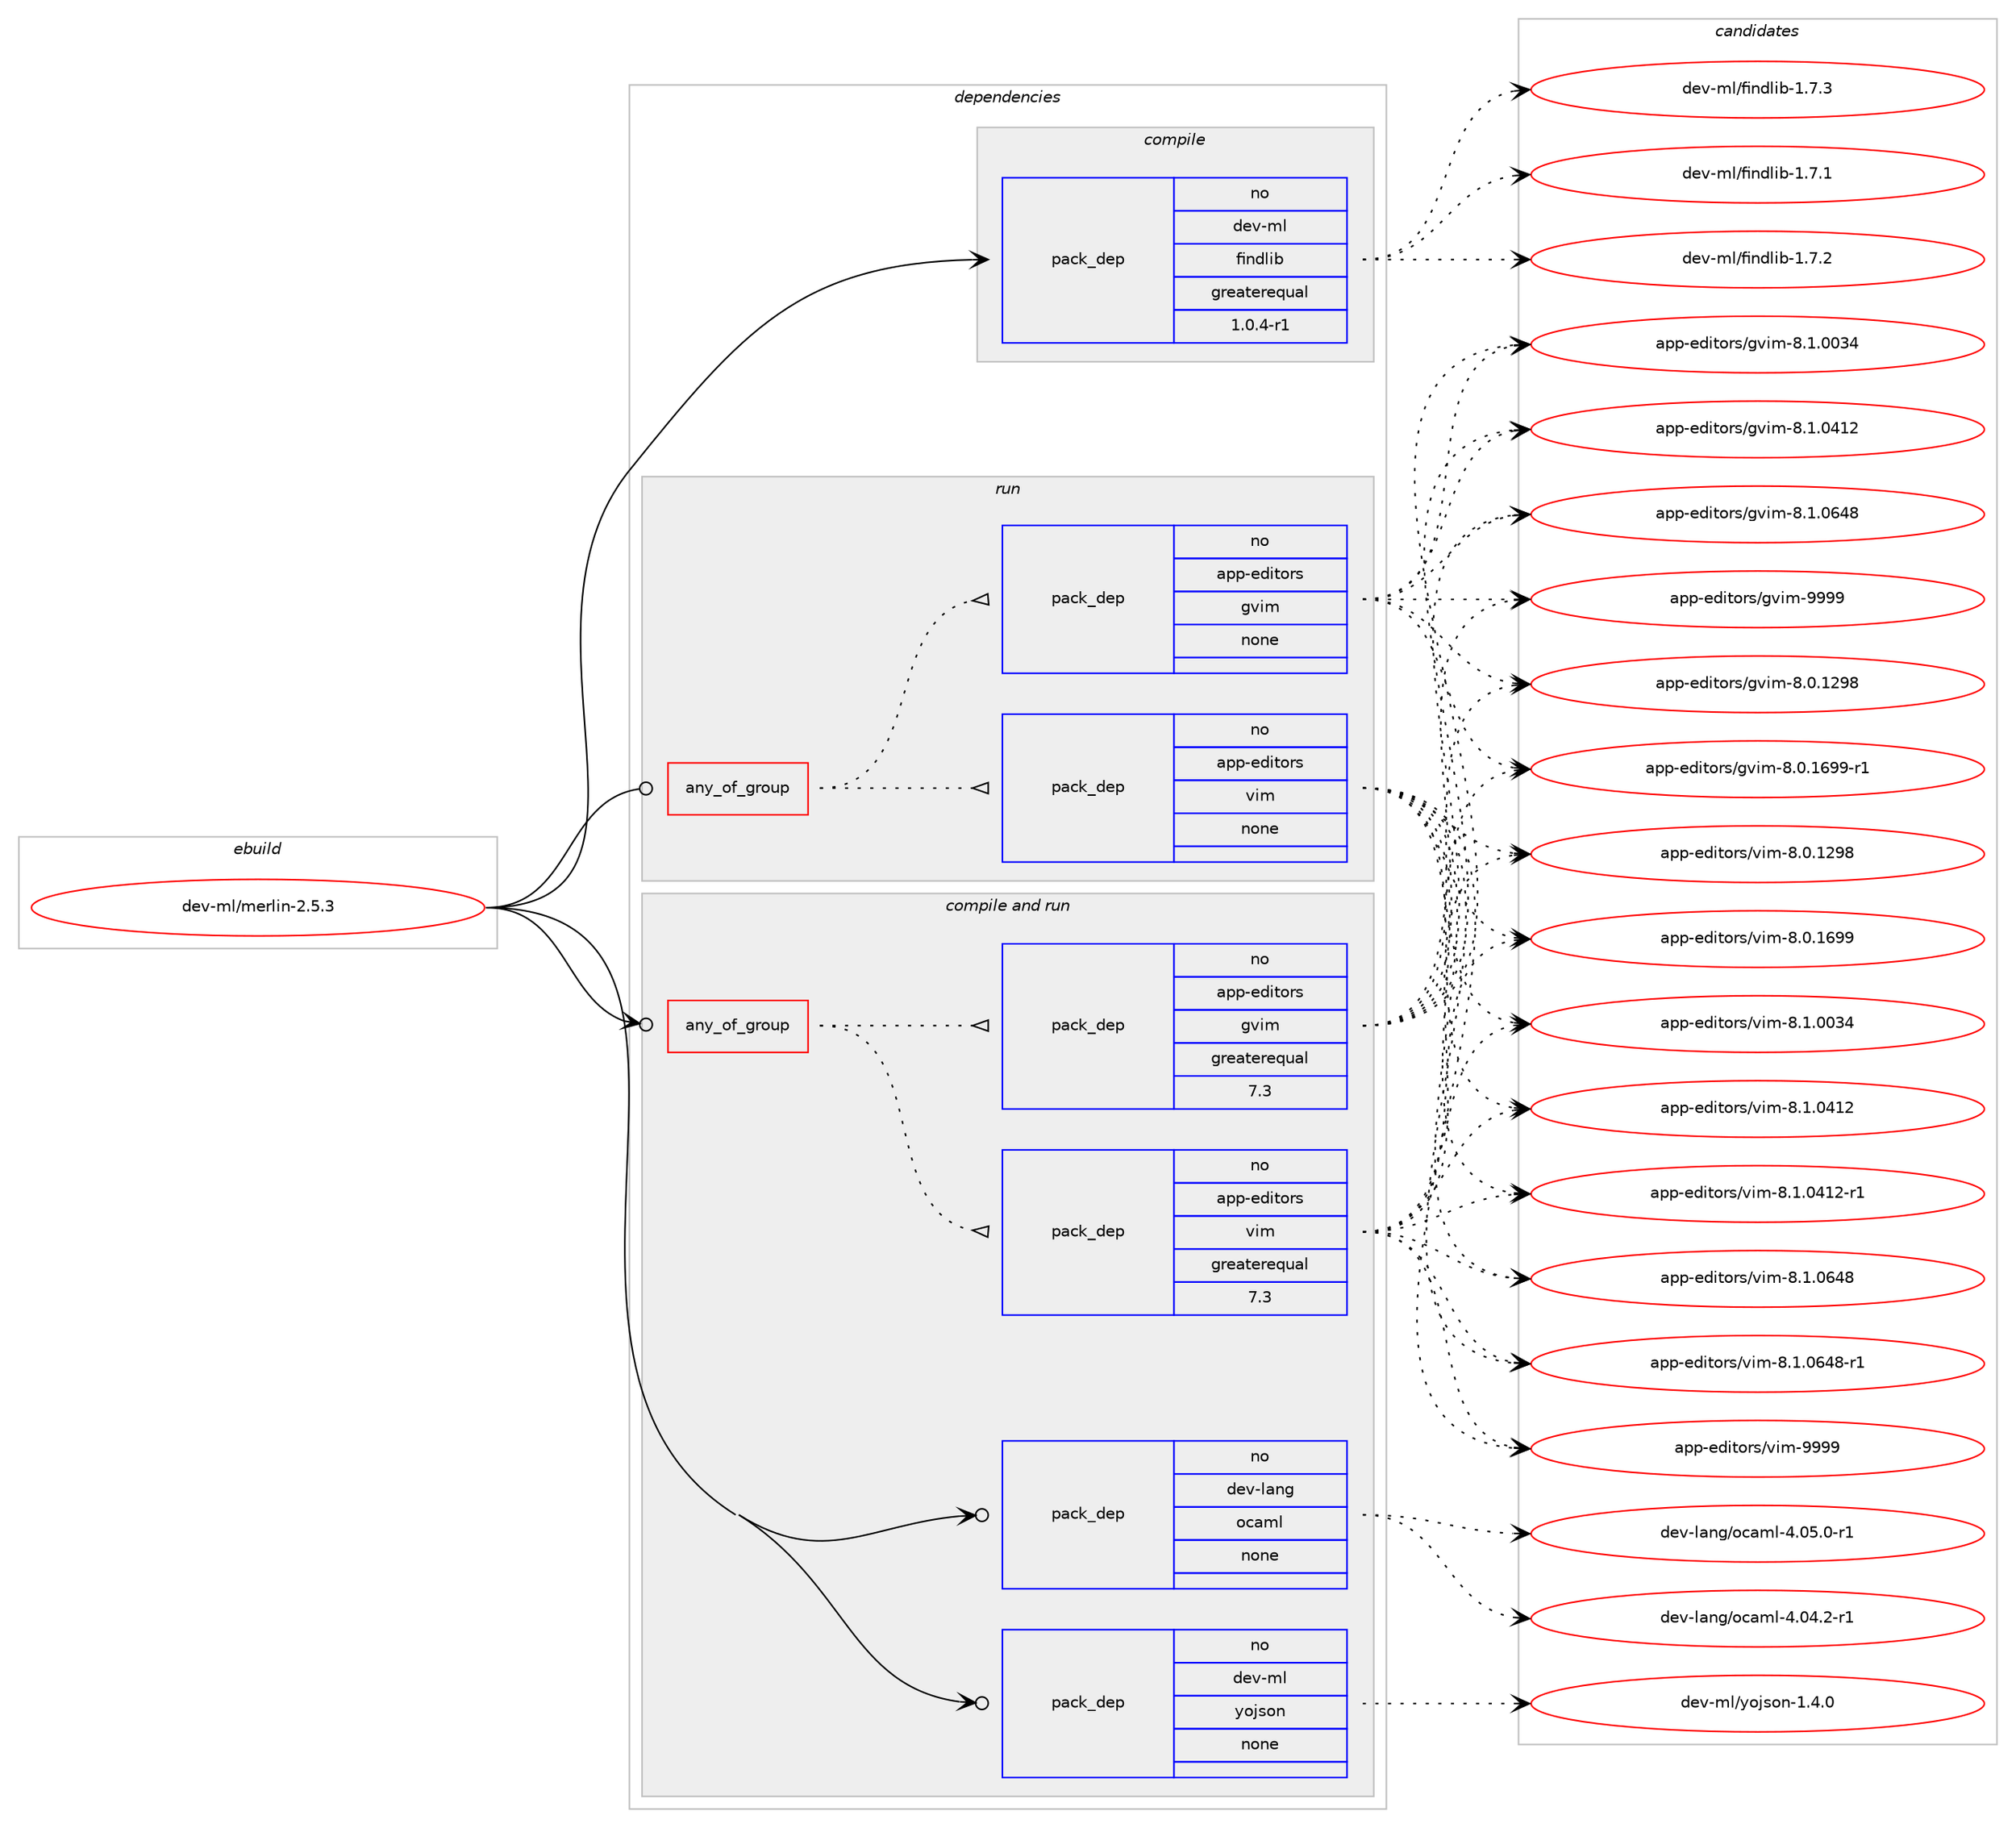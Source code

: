 digraph prolog {

# *************
# Graph options
# *************

newrank=true;
concentrate=true;
compound=true;
graph [rankdir=LR,fontname=Helvetica,fontsize=10,ranksep=1.5];#, ranksep=2.5, nodesep=0.2];
edge  [arrowhead=vee];
node  [fontname=Helvetica,fontsize=10];

# **********
# The ebuild
# **********

subgraph cluster_leftcol {
color=gray;
rank=same;
label=<<i>ebuild</i>>;
id [label="dev-ml/merlin-2.5.3", color=red, width=4, href="../dev-ml/merlin-2.5.3.svg"];
}

# ****************
# The dependencies
# ****************

subgraph cluster_midcol {
color=gray;
label=<<i>dependencies</i>>;
subgraph cluster_compile {
fillcolor="#eeeeee";
style=filled;
label=<<i>compile</i>>;
subgraph pack984502 {
dependency1375065 [label=<<TABLE BORDER="0" CELLBORDER="1" CELLSPACING="0" CELLPADDING="4" WIDTH="220"><TR><TD ROWSPAN="6" CELLPADDING="30">pack_dep</TD></TR><TR><TD WIDTH="110">no</TD></TR><TR><TD>dev-ml</TD></TR><TR><TD>findlib</TD></TR><TR><TD>greaterequal</TD></TR><TR><TD>1.0.4-r1</TD></TR></TABLE>>, shape=none, color=blue];
}
id:e -> dependency1375065:w [weight=20,style="solid",arrowhead="vee"];
}
subgraph cluster_compileandrun {
fillcolor="#eeeeee";
style=filled;
label=<<i>compile and run</i>>;
subgraph any22458 {
dependency1375066 [label=<<TABLE BORDER="0" CELLBORDER="1" CELLSPACING="0" CELLPADDING="4"><TR><TD CELLPADDING="10">any_of_group</TD></TR></TABLE>>, shape=none, color=red];subgraph pack984503 {
dependency1375067 [label=<<TABLE BORDER="0" CELLBORDER="1" CELLSPACING="0" CELLPADDING="4" WIDTH="220"><TR><TD ROWSPAN="6" CELLPADDING="30">pack_dep</TD></TR><TR><TD WIDTH="110">no</TD></TR><TR><TD>app-editors</TD></TR><TR><TD>vim</TD></TR><TR><TD>greaterequal</TD></TR><TR><TD>7.3</TD></TR></TABLE>>, shape=none, color=blue];
}
dependency1375066:e -> dependency1375067:w [weight=20,style="dotted",arrowhead="oinv"];
subgraph pack984504 {
dependency1375068 [label=<<TABLE BORDER="0" CELLBORDER="1" CELLSPACING="0" CELLPADDING="4" WIDTH="220"><TR><TD ROWSPAN="6" CELLPADDING="30">pack_dep</TD></TR><TR><TD WIDTH="110">no</TD></TR><TR><TD>app-editors</TD></TR><TR><TD>gvim</TD></TR><TR><TD>greaterequal</TD></TR><TR><TD>7.3</TD></TR></TABLE>>, shape=none, color=blue];
}
dependency1375066:e -> dependency1375068:w [weight=20,style="dotted",arrowhead="oinv"];
}
id:e -> dependency1375066:w [weight=20,style="solid",arrowhead="odotvee"];
subgraph pack984505 {
dependency1375069 [label=<<TABLE BORDER="0" CELLBORDER="1" CELLSPACING="0" CELLPADDING="4" WIDTH="220"><TR><TD ROWSPAN="6" CELLPADDING="30">pack_dep</TD></TR><TR><TD WIDTH="110">no</TD></TR><TR><TD>dev-lang</TD></TR><TR><TD>ocaml</TD></TR><TR><TD>none</TD></TR><TR><TD></TD></TR></TABLE>>, shape=none, color=blue];
}
id:e -> dependency1375069:w [weight=20,style="solid",arrowhead="odotvee"];
subgraph pack984506 {
dependency1375070 [label=<<TABLE BORDER="0" CELLBORDER="1" CELLSPACING="0" CELLPADDING="4" WIDTH="220"><TR><TD ROWSPAN="6" CELLPADDING="30">pack_dep</TD></TR><TR><TD WIDTH="110">no</TD></TR><TR><TD>dev-ml</TD></TR><TR><TD>yojson</TD></TR><TR><TD>none</TD></TR><TR><TD></TD></TR></TABLE>>, shape=none, color=blue];
}
id:e -> dependency1375070:w [weight=20,style="solid",arrowhead="odotvee"];
}
subgraph cluster_run {
fillcolor="#eeeeee";
style=filled;
label=<<i>run</i>>;
subgraph any22459 {
dependency1375071 [label=<<TABLE BORDER="0" CELLBORDER="1" CELLSPACING="0" CELLPADDING="4"><TR><TD CELLPADDING="10">any_of_group</TD></TR></TABLE>>, shape=none, color=red];subgraph pack984507 {
dependency1375072 [label=<<TABLE BORDER="0" CELLBORDER="1" CELLSPACING="0" CELLPADDING="4" WIDTH="220"><TR><TD ROWSPAN="6" CELLPADDING="30">pack_dep</TD></TR><TR><TD WIDTH="110">no</TD></TR><TR><TD>app-editors</TD></TR><TR><TD>vim</TD></TR><TR><TD>none</TD></TR><TR><TD></TD></TR></TABLE>>, shape=none, color=blue];
}
dependency1375071:e -> dependency1375072:w [weight=20,style="dotted",arrowhead="oinv"];
subgraph pack984508 {
dependency1375073 [label=<<TABLE BORDER="0" CELLBORDER="1" CELLSPACING="0" CELLPADDING="4" WIDTH="220"><TR><TD ROWSPAN="6" CELLPADDING="30">pack_dep</TD></TR><TR><TD WIDTH="110">no</TD></TR><TR><TD>app-editors</TD></TR><TR><TD>gvim</TD></TR><TR><TD>none</TD></TR><TR><TD></TD></TR></TABLE>>, shape=none, color=blue];
}
dependency1375071:e -> dependency1375073:w [weight=20,style="dotted",arrowhead="oinv"];
}
id:e -> dependency1375071:w [weight=20,style="solid",arrowhead="odot"];
}
}

# **************
# The candidates
# **************

subgraph cluster_choices {
rank=same;
color=gray;
label=<<i>candidates</i>>;

subgraph choice984502 {
color=black;
nodesep=1;
choice100101118451091084710210511010010810598454946554649 [label="dev-ml/findlib-1.7.1", color=red, width=4,href="../dev-ml/findlib-1.7.1.svg"];
choice100101118451091084710210511010010810598454946554650 [label="dev-ml/findlib-1.7.2", color=red, width=4,href="../dev-ml/findlib-1.7.2.svg"];
choice100101118451091084710210511010010810598454946554651 [label="dev-ml/findlib-1.7.3", color=red, width=4,href="../dev-ml/findlib-1.7.3.svg"];
dependency1375065:e -> choice100101118451091084710210511010010810598454946554649:w [style=dotted,weight="100"];
dependency1375065:e -> choice100101118451091084710210511010010810598454946554650:w [style=dotted,weight="100"];
dependency1375065:e -> choice100101118451091084710210511010010810598454946554651:w [style=dotted,weight="100"];
}
subgraph choice984503 {
color=black;
nodesep=1;
choice971121124510110010511611111411547118105109455646484649505756 [label="app-editors/vim-8.0.1298", color=red, width=4,href="../app-editors/vim-8.0.1298.svg"];
choice971121124510110010511611111411547118105109455646484649545757 [label="app-editors/vim-8.0.1699", color=red, width=4,href="../app-editors/vim-8.0.1699.svg"];
choice971121124510110010511611111411547118105109455646494648485152 [label="app-editors/vim-8.1.0034", color=red, width=4,href="../app-editors/vim-8.1.0034.svg"];
choice971121124510110010511611111411547118105109455646494648524950 [label="app-editors/vim-8.1.0412", color=red, width=4,href="../app-editors/vim-8.1.0412.svg"];
choice9711211245101100105116111114115471181051094556464946485249504511449 [label="app-editors/vim-8.1.0412-r1", color=red, width=4,href="../app-editors/vim-8.1.0412-r1.svg"];
choice971121124510110010511611111411547118105109455646494648545256 [label="app-editors/vim-8.1.0648", color=red, width=4,href="../app-editors/vim-8.1.0648.svg"];
choice9711211245101100105116111114115471181051094556464946485452564511449 [label="app-editors/vim-8.1.0648-r1", color=red, width=4,href="../app-editors/vim-8.1.0648-r1.svg"];
choice9711211245101100105116111114115471181051094557575757 [label="app-editors/vim-9999", color=red, width=4,href="../app-editors/vim-9999.svg"];
dependency1375067:e -> choice971121124510110010511611111411547118105109455646484649505756:w [style=dotted,weight="100"];
dependency1375067:e -> choice971121124510110010511611111411547118105109455646484649545757:w [style=dotted,weight="100"];
dependency1375067:e -> choice971121124510110010511611111411547118105109455646494648485152:w [style=dotted,weight="100"];
dependency1375067:e -> choice971121124510110010511611111411547118105109455646494648524950:w [style=dotted,weight="100"];
dependency1375067:e -> choice9711211245101100105116111114115471181051094556464946485249504511449:w [style=dotted,weight="100"];
dependency1375067:e -> choice971121124510110010511611111411547118105109455646494648545256:w [style=dotted,weight="100"];
dependency1375067:e -> choice9711211245101100105116111114115471181051094556464946485452564511449:w [style=dotted,weight="100"];
dependency1375067:e -> choice9711211245101100105116111114115471181051094557575757:w [style=dotted,weight="100"];
}
subgraph choice984504 {
color=black;
nodesep=1;
choice971121124510110010511611111411547103118105109455646484649505756 [label="app-editors/gvim-8.0.1298", color=red, width=4,href="../app-editors/gvim-8.0.1298.svg"];
choice9711211245101100105116111114115471031181051094556464846495457574511449 [label="app-editors/gvim-8.0.1699-r1", color=red, width=4,href="../app-editors/gvim-8.0.1699-r1.svg"];
choice971121124510110010511611111411547103118105109455646494648485152 [label="app-editors/gvim-8.1.0034", color=red, width=4,href="../app-editors/gvim-8.1.0034.svg"];
choice971121124510110010511611111411547103118105109455646494648524950 [label="app-editors/gvim-8.1.0412", color=red, width=4,href="../app-editors/gvim-8.1.0412.svg"];
choice971121124510110010511611111411547103118105109455646494648545256 [label="app-editors/gvim-8.1.0648", color=red, width=4,href="../app-editors/gvim-8.1.0648.svg"];
choice9711211245101100105116111114115471031181051094557575757 [label="app-editors/gvim-9999", color=red, width=4,href="../app-editors/gvim-9999.svg"];
dependency1375068:e -> choice971121124510110010511611111411547103118105109455646484649505756:w [style=dotted,weight="100"];
dependency1375068:e -> choice9711211245101100105116111114115471031181051094556464846495457574511449:w [style=dotted,weight="100"];
dependency1375068:e -> choice971121124510110010511611111411547103118105109455646494648485152:w [style=dotted,weight="100"];
dependency1375068:e -> choice971121124510110010511611111411547103118105109455646494648524950:w [style=dotted,weight="100"];
dependency1375068:e -> choice971121124510110010511611111411547103118105109455646494648545256:w [style=dotted,weight="100"];
dependency1375068:e -> choice9711211245101100105116111114115471031181051094557575757:w [style=dotted,weight="100"];
}
subgraph choice984505 {
color=black;
nodesep=1;
choice1001011184510897110103471119997109108455246485246504511449 [label="dev-lang/ocaml-4.04.2-r1", color=red, width=4,href="../dev-lang/ocaml-4.04.2-r1.svg"];
choice1001011184510897110103471119997109108455246485346484511449 [label="dev-lang/ocaml-4.05.0-r1", color=red, width=4,href="../dev-lang/ocaml-4.05.0-r1.svg"];
dependency1375069:e -> choice1001011184510897110103471119997109108455246485246504511449:w [style=dotted,weight="100"];
dependency1375069:e -> choice1001011184510897110103471119997109108455246485346484511449:w [style=dotted,weight="100"];
}
subgraph choice984506 {
color=black;
nodesep=1;
choice1001011184510910847121111106115111110454946524648 [label="dev-ml/yojson-1.4.0", color=red, width=4,href="../dev-ml/yojson-1.4.0.svg"];
dependency1375070:e -> choice1001011184510910847121111106115111110454946524648:w [style=dotted,weight="100"];
}
subgraph choice984507 {
color=black;
nodesep=1;
choice971121124510110010511611111411547118105109455646484649505756 [label="app-editors/vim-8.0.1298", color=red, width=4,href="../app-editors/vim-8.0.1298.svg"];
choice971121124510110010511611111411547118105109455646484649545757 [label="app-editors/vim-8.0.1699", color=red, width=4,href="../app-editors/vim-8.0.1699.svg"];
choice971121124510110010511611111411547118105109455646494648485152 [label="app-editors/vim-8.1.0034", color=red, width=4,href="../app-editors/vim-8.1.0034.svg"];
choice971121124510110010511611111411547118105109455646494648524950 [label="app-editors/vim-8.1.0412", color=red, width=4,href="../app-editors/vim-8.1.0412.svg"];
choice9711211245101100105116111114115471181051094556464946485249504511449 [label="app-editors/vim-8.1.0412-r1", color=red, width=4,href="../app-editors/vim-8.1.0412-r1.svg"];
choice971121124510110010511611111411547118105109455646494648545256 [label="app-editors/vim-8.1.0648", color=red, width=4,href="../app-editors/vim-8.1.0648.svg"];
choice9711211245101100105116111114115471181051094556464946485452564511449 [label="app-editors/vim-8.1.0648-r1", color=red, width=4,href="../app-editors/vim-8.1.0648-r1.svg"];
choice9711211245101100105116111114115471181051094557575757 [label="app-editors/vim-9999", color=red, width=4,href="../app-editors/vim-9999.svg"];
dependency1375072:e -> choice971121124510110010511611111411547118105109455646484649505756:w [style=dotted,weight="100"];
dependency1375072:e -> choice971121124510110010511611111411547118105109455646484649545757:w [style=dotted,weight="100"];
dependency1375072:e -> choice971121124510110010511611111411547118105109455646494648485152:w [style=dotted,weight="100"];
dependency1375072:e -> choice971121124510110010511611111411547118105109455646494648524950:w [style=dotted,weight="100"];
dependency1375072:e -> choice9711211245101100105116111114115471181051094556464946485249504511449:w [style=dotted,weight="100"];
dependency1375072:e -> choice971121124510110010511611111411547118105109455646494648545256:w [style=dotted,weight="100"];
dependency1375072:e -> choice9711211245101100105116111114115471181051094556464946485452564511449:w [style=dotted,weight="100"];
dependency1375072:e -> choice9711211245101100105116111114115471181051094557575757:w [style=dotted,weight="100"];
}
subgraph choice984508 {
color=black;
nodesep=1;
choice971121124510110010511611111411547103118105109455646484649505756 [label="app-editors/gvim-8.0.1298", color=red, width=4,href="../app-editors/gvim-8.0.1298.svg"];
choice9711211245101100105116111114115471031181051094556464846495457574511449 [label="app-editors/gvim-8.0.1699-r1", color=red, width=4,href="../app-editors/gvim-8.0.1699-r1.svg"];
choice971121124510110010511611111411547103118105109455646494648485152 [label="app-editors/gvim-8.1.0034", color=red, width=4,href="../app-editors/gvim-8.1.0034.svg"];
choice971121124510110010511611111411547103118105109455646494648524950 [label="app-editors/gvim-8.1.0412", color=red, width=4,href="../app-editors/gvim-8.1.0412.svg"];
choice971121124510110010511611111411547103118105109455646494648545256 [label="app-editors/gvim-8.1.0648", color=red, width=4,href="../app-editors/gvim-8.1.0648.svg"];
choice9711211245101100105116111114115471031181051094557575757 [label="app-editors/gvim-9999", color=red, width=4,href="../app-editors/gvim-9999.svg"];
dependency1375073:e -> choice971121124510110010511611111411547103118105109455646484649505756:w [style=dotted,weight="100"];
dependency1375073:e -> choice9711211245101100105116111114115471031181051094556464846495457574511449:w [style=dotted,weight="100"];
dependency1375073:e -> choice971121124510110010511611111411547103118105109455646494648485152:w [style=dotted,weight="100"];
dependency1375073:e -> choice971121124510110010511611111411547103118105109455646494648524950:w [style=dotted,weight="100"];
dependency1375073:e -> choice971121124510110010511611111411547103118105109455646494648545256:w [style=dotted,weight="100"];
dependency1375073:e -> choice9711211245101100105116111114115471031181051094557575757:w [style=dotted,weight="100"];
}
}

}
